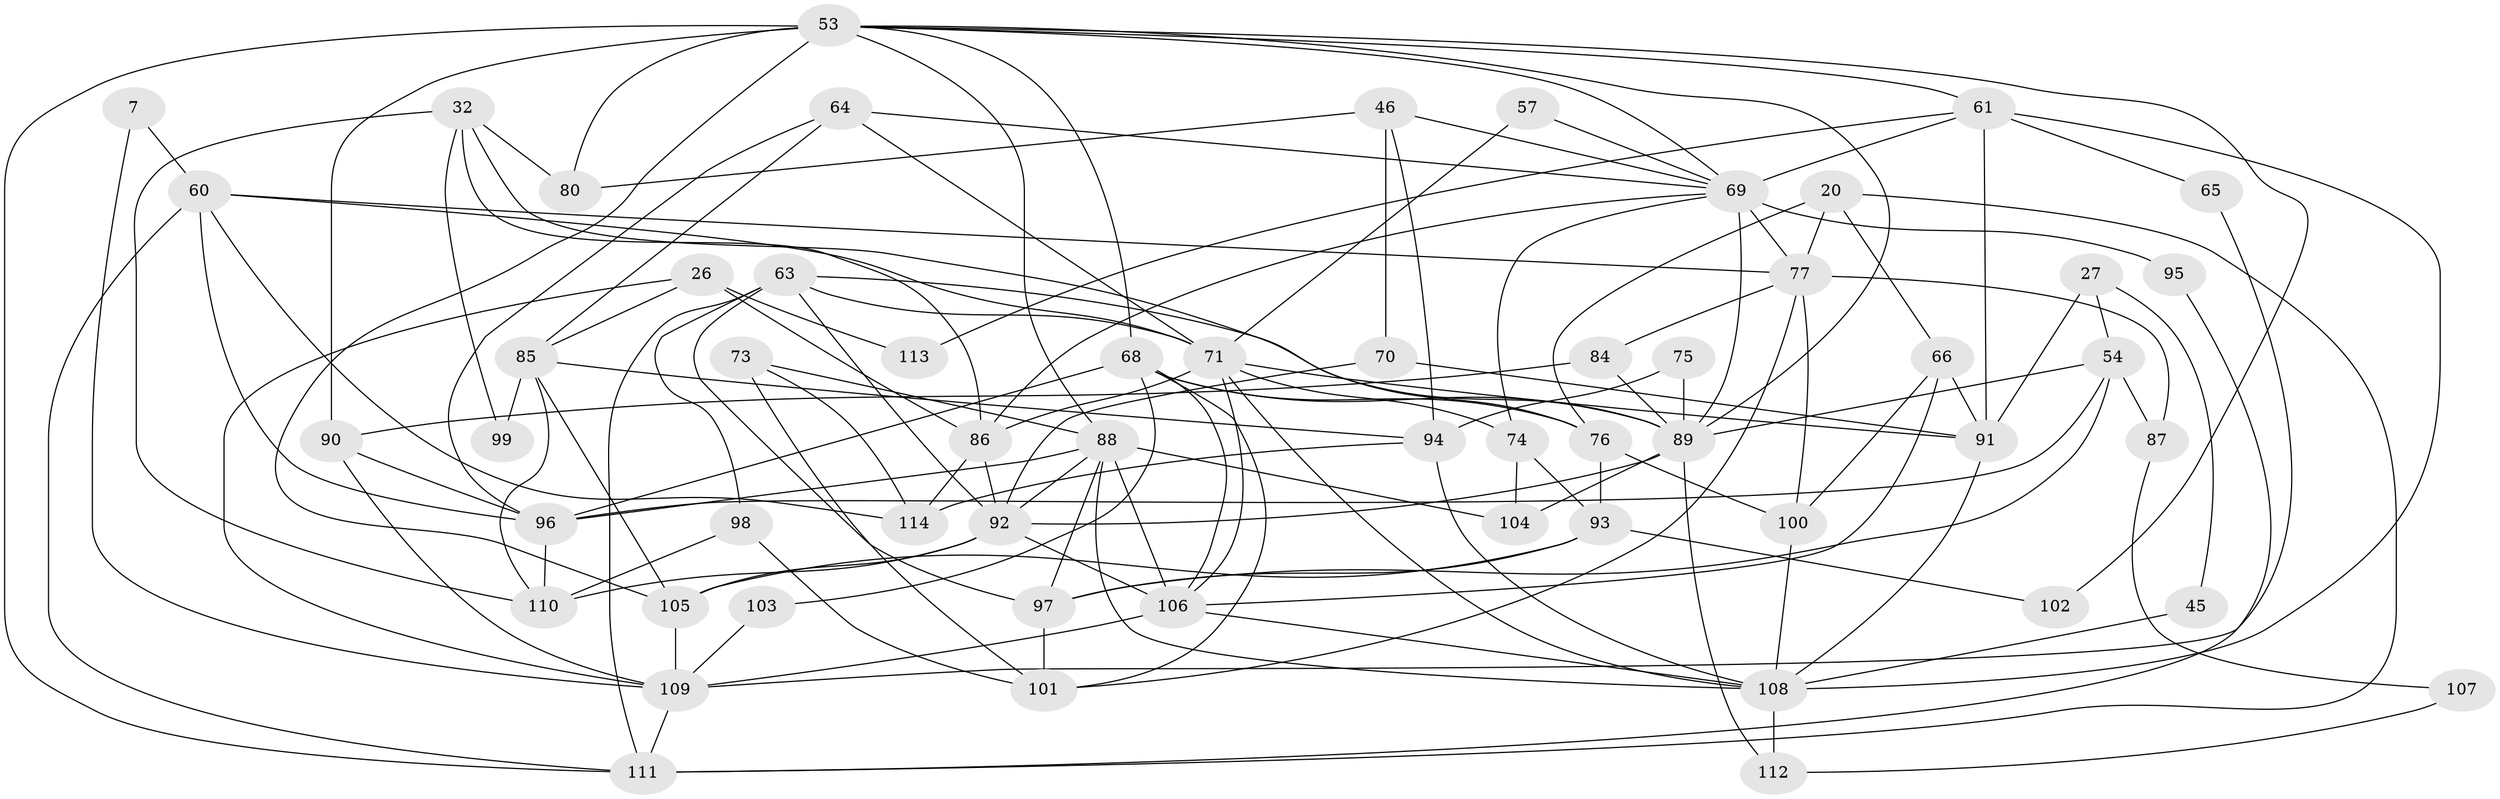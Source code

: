 // original degree distribution, {3: 0.2631578947368421, 5: 0.20175438596491227, 4: 0.2807017543859649, 6: 0.09649122807017543, 2: 0.12280701754385964, 7: 0.02631578947368421, 8: 0.008771929824561403}
// Generated by graph-tools (version 1.1) at 2025/50/03/09/25 04:50:32]
// undirected, 57 vertices, 136 edges
graph export_dot {
graph [start="1"]
  node [color=gray90,style=filled];
  7;
  20;
  26;
  27;
  32;
  45;
  46;
  53 [super="+13+21+37"];
  54;
  57;
  60 [super="+49"];
  61 [super="+52+16"];
  63 [super="+48"];
  64;
  65;
  66 [super="+17"];
  68 [super="+29+43"];
  69 [super="+31+67"];
  70;
  71 [super="+33+41"];
  73;
  74;
  75;
  76 [super="+50"];
  77 [super="+36"];
  80 [super="+30"];
  84;
  85 [super="+28"];
  86 [super="+58"];
  87;
  88 [super="+83+9"];
  89 [super="+42+56"];
  90 [super="+82+79"];
  91 [super="+6"];
  92 [super="+8+72"];
  93 [super="+22"];
  94;
  95;
  96 [super="+5"];
  97 [super="+34"];
  98;
  99;
  100;
  101 [super="+47"];
  102;
  103;
  104;
  105 [super="+23"];
  106 [super="+3+55"];
  107;
  108 [super="+62+81"];
  109 [super="+38+15"];
  110;
  111 [super="+40"];
  112 [super="+10+44"];
  113;
  114 [super="+39"];
  7 -- 109;
  7 -- 60;
  20 -- 111;
  20 -- 77;
  20 -- 66;
  20 -- 76;
  26 -- 85;
  26 -- 113;
  26 -- 86;
  26 -- 109;
  27 -- 54;
  27 -- 45;
  27 -- 91;
  32 -- 110;
  32 -- 80;
  32 -- 86;
  32 -- 99;
  32 -- 76;
  45 -- 108 [weight=2];
  46 -- 94;
  46 -- 70;
  46 -- 69;
  46 -- 80 [weight=2];
  53 -- 88;
  53 -- 89;
  53 -- 105 [weight=2];
  53 -- 90 [weight=2];
  53 -- 80 [weight=2];
  53 -- 69;
  53 -- 102;
  53 -- 111;
  53 -- 61 [weight=2];
  53 -- 68;
  54 -- 96;
  54 -- 87;
  54 -- 89;
  54 -- 97;
  57 -- 69;
  57 -- 71;
  60 -- 77;
  60 -- 96 [weight=2];
  60 -- 111;
  60 -- 114;
  60 -- 71;
  61 -- 91 [weight=2];
  61 -- 113;
  61 -- 65;
  61 -- 69 [weight=2];
  61 -- 108 [weight=2];
  63 -- 111 [weight=2];
  63 -- 89;
  63 -- 97;
  63 -- 98;
  63 -- 71;
  63 -- 92;
  64 -- 69;
  64 -- 71;
  64 -- 96;
  64 -- 85;
  65 -- 109;
  66 -- 100;
  66 -- 91;
  66 -- 106;
  68 -- 89 [weight=2];
  68 -- 96;
  68 -- 106;
  68 -- 103;
  68 -- 76;
  68 -- 101;
  69 -- 74;
  69 -- 95 [weight=2];
  69 -- 77;
  69 -- 86;
  69 -- 89 [weight=2];
  70 -- 91;
  70 -- 92;
  71 -- 91;
  71 -- 86;
  71 -- 106 [weight=3];
  71 -- 74;
  71 -- 108;
  73 -- 101;
  73 -- 88;
  73 -- 114;
  74 -- 104;
  74 -- 93;
  75 -- 94;
  75 -- 89;
  76 -- 100;
  76 -- 93;
  77 -- 100;
  77 -- 84 [weight=2];
  77 -- 87;
  77 -- 101;
  84 -- 90 [weight=2];
  84 -- 89;
  85 -- 94;
  85 -- 99;
  85 -- 105 [weight=2];
  85 -- 110;
  86 -- 114;
  86 -- 92 [weight=2];
  87 -- 107;
  88 -- 96;
  88 -- 97;
  88 -- 104;
  88 -- 108 [weight=4];
  88 -- 106 [weight=3];
  88 -- 92;
  89 -- 104;
  89 -- 112 [weight=2];
  89 -- 92 [weight=3];
  90 -- 109;
  90 -- 96;
  91 -- 108;
  92 -- 105 [weight=2];
  92 -- 106 [weight=3];
  92 -- 110;
  93 -- 102;
  93 -- 97;
  93 -- 105;
  94 -- 114;
  94 -- 108;
  95 -- 111;
  96 -- 110;
  97 -- 101;
  98 -- 110;
  98 -- 101;
  100 -- 108;
  103 -- 109;
  105 -- 109;
  106 -- 108;
  106 -- 109 [weight=2];
  107 -- 112;
  108 -- 112 [weight=3];
  109 -- 111 [weight=2];
}

